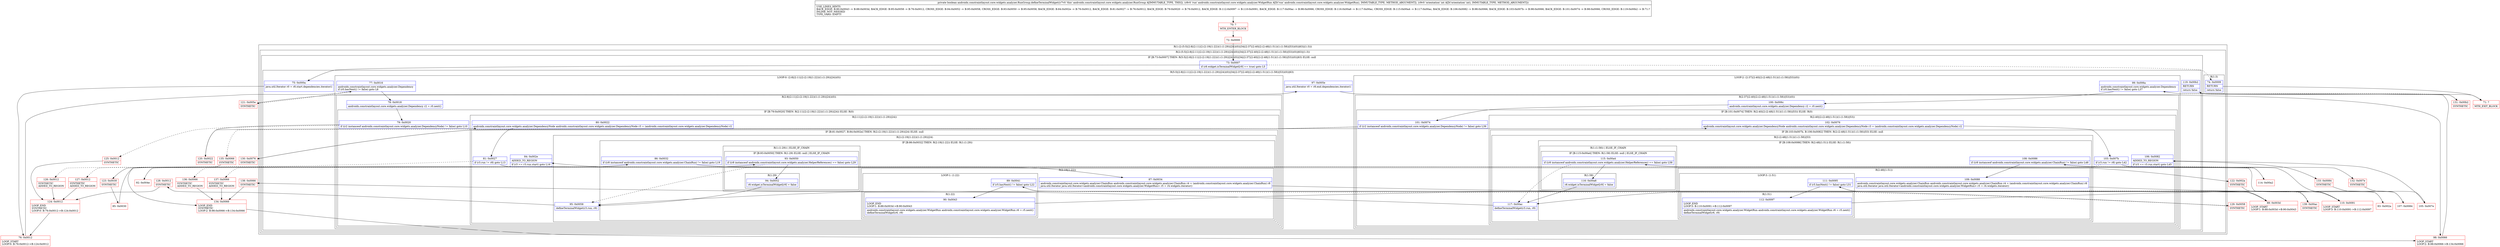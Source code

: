 digraph "CFG forandroidx.constraintlayout.core.widgets.analyzer.RunGroup.defineTerminalWidget(Landroidx\/constraintlayout\/core\/widgets\/analyzer\/WidgetRun;I)Z" {
subgraph cluster_Region_1186294621 {
label = "R(1:(2:(5:5|(2:8|(2:11|(2:(2:19|(1:22))(1:(1:29))|24))(0))|34|(2:37|(2:40|(2:(2:48|(1:51))(1:(1:58))|53))(0))|63)|(1:3)))";
node [shape=record,color=blue];
subgraph cluster_Region_458041729 {
label = "R(2:(5:5|(2:8|(2:11|(2:(2:19|(1:22))(1:(1:29))|24))(0))|34|(2:37|(2:40|(2:(2:48|(1:51))(1:(1:58))|53))(0))|63)|(1:3))";
node [shape=record,color=blue];
subgraph cluster_IfRegion_216529061 {
label = "IF [B:73:0x0007] THEN: R(5:5|(2:8|(2:11|(2:(2:19|(1:22))(1:(1:29))|24))(0))|34|(2:37|(2:40|(2:(2:48|(1:51))(1:(1:58))|53))(0))|63) ELSE: null";
node [shape=record,color=blue];
Node_73 [shape=record,label="{73\:\ 0x0007|if (r8.widget.isTerminalWidget[r9] == true) goto L5\l}"];
subgraph cluster_Region_605624735 {
label = "R(5:5|(2:8|(2:11|(2:(2:19|(1:22))(1:(1:29))|24))(0))|34|(2:37|(2:40|(2:(2:48|(1:51))(1:(1:58))|53))(0))|63)";
node [shape=record,color=blue];
Node_75 [shape=record,label="{75\:\ 0x000a|java.util.Iterator r0 = r8.start.dependencies.iterator()\l\l}"];
subgraph cluster_LoopRegion_1234919874 {
label = "LOOP:0: (2:8|(2:11|(2:(2:19|(1:22))(1:(1:29))|24))(0))";
node [shape=record,color=blue];
Node_77 [shape=record,label="{77\:\ 0x0016|androidx.constraintlayout.core.widgets.analyzer.Dependency \lif (r0.hasNext() != false) goto L8\l}"];
subgraph cluster_Region_1005082705 {
label = "R(2:8|(2:11|(2:(2:19|(1:22))(1:(1:29))|24))(0))";
node [shape=record,color=blue];
Node_78 [shape=record,label="{78\:\ 0x0018|androidx.constraintlayout.core.widgets.analyzer.Dependency r2 = r0.next()\l}"];
subgraph cluster_IfRegion_142196057 {
label = "IF [B:79:0x0020] THEN: R(2:11|(2:(2:19|(1:22))(1:(1:29))|24)) ELSE: R(0)";
node [shape=record,color=blue];
Node_79 [shape=record,label="{79\:\ 0x0020|if ((r2 instanceof androidx.constraintlayout.core.widgets.analyzer.DependencyNode) != false) goto L10\l}"];
subgraph cluster_Region_1654514239 {
label = "R(2:11|(2:(2:19|(1:22))(1:(1:29))|24))";
node [shape=record,color=blue];
Node_80 [shape=record,label="{80\:\ 0x0022|androidx.constraintlayout.core.widgets.analyzer.DependencyNode androidx.constraintlayout.core.widgets.analyzer.DependencyNode r3 = (androidx.constraintlayout.core.widgets.analyzer.DependencyNode) r2\l}"];
subgraph cluster_IfRegion_408349485 {
label = "IF [B:81:0x0027, B:84:0x002e] THEN: R(2:(2:19|(1:22))(1:(1:29))|24) ELSE: null";
node [shape=record,color=blue];
Node_81 [shape=record,label="{81\:\ 0x0027|if (r3.run != r8) goto L13\l}"];
Node_84 [shape=record,label="{84\:\ 0x002e|ADDED_TO_REGION\l|if (r3 == r3.run.start) goto L16\l}"];
subgraph cluster_Region_2085699429 {
label = "R(2:(2:19|(1:22))(1:(1:29))|24)";
node [shape=record,color=blue];
subgraph cluster_IfRegion_1690339368 {
label = "IF [B:86:0x0032] THEN: R(2:19|(1:22)) ELSE: R(1:(1:29))";
node [shape=record,color=blue];
Node_86 [shape=record,label="{86\:\ 0x0032|if ((r8 instanceof androidx.constraintlayout.core.widgets.analyzer.ChainRun) != false) goto L19\l}"];
subgraph cluster_Region_150074631 {
label = "R(2:19|(1:22))";
node [shape=record,color=blue];
Node_87 [shape=record,label="{87\:\ 0x0034|androidx.constraintlayout.core.widgets.analyzer.ChainRun androidx.constraintlayout.core.widgets.analyzer.ChainRun r4 = (androidx.constraintlayout.core.widgets.analyzer.ChainRun) r8\ljava.util.Iterator java.util.Iterator\<androidx.constraintlayout.core.widgets.analyzer.WidgetRun\> r5 = r4.widgets.iterator()\l}"];
subgraph cluster_LoopRegion_91251260 {
label = "LOOP:1: (1:22)";
node [shape=record,color=blue];
Node_89 [shape=record,label="{89\:\ 0x0041|if (r5.hasNext() != false) goto L22\l}"];
subgraph cluster_Region_718335548 {
label = "R(1:22)";
node [shape=record,color=blue];
Node_90 [shape=record,label="{90\:\ 0x0043|LOOP_END\lLOOP:1: B:88:0x003d\-\>B:90:0x0043\l|androidx.constraintlayout.core.widgets.analyzer.WidgetRun androidx.constraintlayout.core.widgets.analyzer.WidgetRun r6 = r5.next()\ldefineTerminalWidget(r6, r9)\l}"];
}
}
}
subgraph cluster_Region_1984389123 {
label = "R(1:(1:29)) | ELSE_IF_CHAIN\l";
node [shape=record,color=blue];
subgraph cluster_IfRegion_261395530 {
label = "IF [B:93:0x0050] THEN: R(1:29) ELSE: null | ELSE_IF_CHAIN\l";
node [shape=record,color=blue];
Node_93 [shape=record,label="{93\:\ 0x0050|if ((r8 instanceof androidx.constraintlayout.core.widgets.analyzer.HelperReferences) == false) goto L29\l}"];
subgraph cluster_Region_1254253460 {
label = "R(1:29)";
node [shape=record,color=blue];
Node_94 [shape=record,label="{94\:\ 0x0052|r8.widget.isTerminalWidget[r9] = false\l}"];
}
}
}
}
Node_95 [shape=record,label="{95\:\ 0x0058|defineTerminalWidget(r3.run, r9)\l}"];
}
}
}
subgraph cluster_Region_706945836 {
label = "R(0)";
node [shape=record,color=blue];
}
}
}
}
Node_97 [shape=record,label="{97\:\ 0x005e|java.util.Iterator r0 = r8.end.dependencies.iterator()\l\l}"];
subgraph cluster_LoopRegion_1730746643 {
label = "LOOP:2: (2:37|(2:40|(2:(2:48|(1:51))(1:(1:58))|53))(0))";
node [shape=record,color=blue];
Node_99 [shape=record,label="{99\:\ 0x006a|androidx.constraintlayout.core.widgets.analyzer.Dependency \lif (r0.hasNext() != false) goto L37\l}"];
subgraph cluster_Region_1278535544 {
label = "R(2:37|(2:40|(2:(2:48|(1:51))(1:(1:58))|53))(0))";
node [shape=record,color=blue];
Node_100 [shape=record,label="{100\:\ 0x006c|androidx.constraintlayout.core.widgets.analyzer.Dependency r2 = r0.next()\l}"];
subgraph cluster_IfRegion_364114857 {
label = "IF [B:101:0x0074] THEN: R(2:40|(2:(2:48|(1:51))(1:(1:58))|53)) ELSE: R(0)";
node [shape=record,color=blue];
Node_101 [shape=record,label="{101\:\ 0x0074|if ((r2 instanceof androidx.constraintlayout.core.widgets.analyzer.DependencyNode) != false) goto L39\l}"];
subgraph cluster_Region_383196644 {
label = "R(2:40|(2:(2:48|(1:51))(1:(1:58))|53))";
node [shape=record,color=blue];
Node_102 [shape=record,label="{102\:\ 0x0076|androidx.constraintlayout.core.widgets.analyzer.DependencyNode androidx.constraintlayout.core.widgets.analyzer.DependencyNode r3 = (androidx.constraintlayout.core.widgets.analyzer.DependencyNode) r2\l}"];
subgraph cluster_IfRegion_1565949155 {
label = "IF [B:103:0x007b, B:106:0x0082] THEN: R(2:(2:48|(1:51))(1:(1:58))|53) ELSE: null";
node [shape=record,color=blue];
Node_103 [shape=record,label="{103\:\ 0x007b|if (r3.run != r8) goto L42\l}"];
Node_106 [shape=record,label="{106\:\ 0x0082|ADDED_TO_REGION\l|if (r3 == r3.run.start) goto L45\l}"];
subgraph cluster_Region_646826085 {
label = "R(2:(2:48|(1:51))(1:(1:58))|53)";
node [shape=record,color=blue];
subgraph cluster_IfRegion_649758832 {
label = "IF [B:108:0x0086] THEN: R(2:48|(1:51)) ELSE: R(1:(1:58))";
node [shape=record,color=blue];
Node_108 [shape=record,label="{108\:\ 0x0086|if ((r8 instanceof androidx.constraintlayout.core.widgets.analyzer.ChainRun) != false) goto L48\l}"];
subgraph cluster_Region_1783762021 {
label = "R(2:48|(1:51))";
node [shape=record,color=blue];
Node_109 [shape=record,label="{109\:\ 0x0088|androidx.constraintlayout.core.widgets.analyzer.ChainRun androidx.constraintlayout.core.widgets.analyzer.ChainRun r4 = (androidx.constraintlayout.core.widgets.analyzer.ChainRun) r8\ljava.util.Iterator java.util.Iterator\<androidx.constraintlayout.core.widgets.analyzer.WidgetRun\> r5 = r4.widgets.iterator()\l}"];
subgraph cluster_LoopRegion_1145308406 {
label = "LOOP:3: (1:51)";
node [shape=record,color=blue];
Node_111 [shape=record,label="{111\:\ 0x0095|if (r5.hasNext() != false) goto L51\l}"];
subgraph cluster_Region_706468345 {
label = "R(1:51)";
node [shape=record,color=blue];
Node_112 [shape=record,label="{112\:\ 0x0097|LOOP_END\lLOOP:3: B:110:0x0091\-\>B:112:0x0097\l|androidx.constraintlayout.core.widgets.analyzer.WidgetRun androidx.constraintlayout.core.widgets.analyzer.WidgetRun r6 = r5.next()\ldefineTerminalWidget(r6, r9)\l}"];
}
}
}
subgraph cluster_Region_158657589 {
label = "R(1:(1:58)) | ELSE_IF_CHAIN\l";
node [shape=record,color=blue];
subgraph cluster_IfRegion_1653654852 {
label = "IF [B:115:0x00a4] THEN: R(1:58) ELSE: null | ELSE_IF_CHAIN\l";
node [shape=record,color=blue];
Node_115 [shape=record,label="{115\:\ 0x00a4|if ((r8 instanceof androidx.constraintlayout.core.widgets.analyzer.HelperReferences) == false) goto L58\l}"];
subgraph cluster_Region_1748257796 {
label = "R(1:58)";
node [shape=record,color=blue];
Node_116 [shape=record,label="{116\:\ 0x00a6|r8.widget.isTerminalWidget[r9] = false\l}"];
}
}
}
}
Node_117 [shape=record,label="{117\:\ 0x00ac|defineTerminalWidget(r3.run, r9)\l}"];
}
}
}
subgraph cluster_Region_440381562 {
label = "R(0)";
node [shape=record,color=blue];
}
}
}
}
Node_119 [shape=record,label="{119\:\ 0x00b2|RETURN\l|return false\l}"];
}
}
subgraph cluster_Region_881128012 {
label = "R(1:3)";
node [shape=record,color=blue];
Node_74 [shape=record,label="{74\:\ 0x0009|RETURN\l|return false\l}"];
}
}
}
Node_70 [shape=record,color=red,label="{70\:\ ?|MTH_ENTER_BLOCK\l}"];
Node_72 [shape=record,color=red,label="{72\:\ 0x0000}"];
Node_71 [shape=record,color=red,label="{71\:\ ?|MTH_EXIT_BLOCK\l}"];
Node_76 [shape=record,color=red,label="{76\:\ 0x0012|LOOP_START\lLOOP:0: B:76:0x0012\-\>B:124:0x0012\l}"];
Node_120 [shape=record,color=red,label="{120\:\ 0x0022|SYNTHETIC\l}"];
Node_122 [shape=record,color=red,label="{122\:\ 0x002a|SYNTHETIC\l}"];
Node_83 [shape=record,color=red,label="{83\:\ 0x002a}"];
Node_123 [shape=record,color=red,label="{123\:\ 0x0030|SYNTHETIC\l}"];
Node_85 [shape=record,color=red,label="{85\:\ 0x0030}"];
Node_88 [shape=record,color=red,label="{88\:\ 0x003d|LOOP_START\lLOOP:1: B:88:0x003d\-\>B:90:0x0043\l}"];
Node_129 [shape=record,color=red,label="{129\:\ 0x0058|SYNTHETIC\l}"];
Node_128 [shape=record,color=red,label="{128\:\ 0x0012|SYNTHETIC\l}"];
Node_124 [shape=record,color=red,label="{124\:\ 0x0012|LOOP_END\lSYNTHETIC\lLOOP:0: B:76:0x0012\-\>B:124:0x0012\l}"];
Node_92 [shape=record,color=red,label="{92\:\ 0x004e}"];
Node_127 [shape=record,color=red,label="{127\:\ 0x0012|SYNTHETIC\lADDED_TO_REGION\l}"];
Node_126 [shape=record,color=red,label="{126\:\ 0x0012|SYNTHETIC\lADDED_TO_REGION\l}"];
Node_125 [shape=record,color=red,label="{125\:\ 0x0012|SYNTHETIC\l}"];
Node_121 [shape=record,color=red,label="{121\:\ 0x005e|SYNTHETIC\l}"];
Node_98 [shape=record,color=red,label="{98\:\ 0x0066|LOOP_START\lLOOP:2: B:98:0x0066\-\>B:134:0x0066\l}"];
Node_130 [shape=record,color=red,label="{130\:\ 0x0076|SYNTHETIC\l}"];
Node_132 [shape=record,color=red,label="{132\:\ 0x007e|SYNTHETIC\l}"];
Node_105 [shape=record,color=red,label="{105\:\ 0x007e}"];
Node_133 [shape=record,color=red,label="{133\:\ 0x0084|SYNTHETIC\l}"];
Node_107 [shape=record,color=red,label="{107\:\ 0x0084}"];
Node_110 [shape=record,color=red,label="{110\:\ 0x0091|LOOP_START\lLOOP:3: B:110:0x0091\-\>B:112:0x0097\l}"];
Node_139 [shape=record,color=red,label="{139\:\ 0x00ac|SYNTHETIC\l}"];
Node_138 [shape=record,color=red,label="{138\:\ 0x0066|SYNTHETIC\l}"];
Node_134 [shape=record,color=red,label="{134\:\ 0x0066|LOOP_END\lSYNTHETIC\lLOOP:2: B:98:0x0066\-\>B:134:0x0066\l}"];
Node_114 [shape=record,color=red,label="{114\:\ 0x00a2}"];
Node_137 [shape=record,color=red,label="{137\:\ 0x0066|SYNTHETIC\lADDED_TO_REGION\l}"];
Node_136 [shape=record,color=red,label="{136\:\ 0x0066|SYNTHETIC\lADDED_TO_REGION\l}"];
Node_135 [shape=record,color=red,label="{135\:\ 0x0066|SYNTHETIC\l}"];
Node_131 [shape=record,color=red,label="{131\:\ 0x00b2|SYNTHETIC\l}"];
MethodNode[shape=record,label="{private boolean androidx.constraintlayout.core.widgets.analyzer.RunGroup.defineTerminalWidget((r7v0 'this' androidx.constraintlayout.core.widgets.analyzer.RunGroup A[IMMUTABLE_TYPE, THIS]), (r8v0 'run' androidx.constraintlayout.core.widgets.analyzer.WidgetRun A[D('run' androidx.constraintlayout.core.widgets.analyzer.WidgetRun), IMMUTABLE_TYPE, METHOD_ARGUMENT]), (r9v0 'orientation' int A[D('orientation' int), IMMUTABLE_TYPE, METHOD_ARGUMENT]))  | USE_LINES_HINTS\lBACK_EDGE: B:90:0x0043 \-\> B:88:0x003d, BACK_EDGE: B:95:0x0058 \-\> B:76:0x0012, CROSS_EDGE: B:94:0x0052 \-\> B:95:0x0058, CROSS_EDGE: B:93:0x0050 \-\> B:95:0x0058, BACK_EDGE: B:84:0x002e \-\> B:76:0x0012, BACK_EDGE: B:81:0x0027 \-\> B:76:0x0012, BACK_EDGE: B:79:0x0020 \-\> B:76:0x0012, BACK_EDGE: B:112:0x0097 \-\> B:110:0x0091, BACK_EDGE: B:117:0x00ac \-\> B:98:0x0066, CROSS_EDGE: B:116:0x00a6 \-\> B:117:0x00ac, CROSS_EDGE: B:115:0x00a4 \-\> B:117:0x00ac, BACK_EDGE: B:106:0x0082 \-\> B:98:0x0066, BACK_EDGE: B:103:0x007b \-\> B:98:0x0066, BACK_EDGE: B:101:0x0074 \-\> B:98:0x0066, CROSS_EDGE: B:119:0x00b2 \-\> B:71:?\lINLINE_NOT_NEEDED\lTYPE_VARS: EMPTY\l}"];
MethodNode -> Node_70;Node_73 -> Node_74[style=dashed];
Node_73 -> Node_75;
Node_75 -> Node_76;
Node_77 -> Node_78;
Node_77 -> Node_121[style=dashed];
Node_78 -> Node_79;
Node_79 -> Node_120;
Node_79 -> Node_125[style=dashed];
Node_80 -> Node_81;
Node_81 -> Node_122;
Node_81 -> Node_126[style=dashed];
Node_84 -> Node_123;
Node_84 -> Node_127[style=dashed];
Node_86 -> Node_87;
Node_86 -> Node_92[style=dashed];
Node_87 -> Node_88;
Node_89 -> Node_90;
Node_89 -> Node_129[style=dashed];
Node_90 -> Node_88;
Node_93 -> Node_94;
Node_93 -> Node_95[style=dashed];
Node_94 -> Node_95;
Node_95 -> Node_128;
Node_97 -> Node_98;
Node_99 -> Node_100;
Node_99 -> Node_131[style=dashed];
Node_100 -> Node_101;
Node_101 -> Node_130;
Node_101 -> Node_135[style=dashed];
Node_102 -> Node_103;
Node_103 -> Node_132;
Node_103 -> Node_136[style=dashed];
Node_106 -> Node_133;
Node_106 -> Node_137[style=dashed];
Node_108 -> Node_109;
Node_108 -> Node_114[style=dashed];
Node_109 -> Node_110;
Node_111 -> Node_112;
Node_111 -> Node_139[style=dashed];
Node_112 -> Node_110;
Node_115 -> Node_116;
Node_115 -> Node_117[style=dashed];
Node_116 -> Node_117;
Node_117 -> Node_138;
Node_119 -> Node_71;
Node_74 -> Node_71;
Node_70 -> Node_72;
Node_72 -> Node_73;
Node_76 -> Node_77;
Node_120 -> Node_80;
Node_122 -> Node_83;
Node_83 -> Node_84;
Node_123 -> Node_85;
Node_85 -> Node_86;
Node_88 -> Node_89;
Node_129 -> Node_95;
Node_128 -> Node_124;
Node_124 -> Node_76;
Node_92 -> Node_93;
Node_127 -> Node_124;
Node_126 -> Node_124;
Node_125 -> Node_124;
Node_121 -> Node_97;
Node_98 -> Node_99;
Node_130 -> Node_102;
Node_132 -> Node_105;
Node_105 -> Node_106;
Node_133 -> Node_107;
Node_107 -> Node_108;
Node_110 -> Node_111;
Node_139 -> Node_117;
Node_138 -> Node_134;
Node_134 -> Node_98;
Node_114 -> Node_115;
Node_137 -> Node_134;
Node_136 -> Node_134;
Node_135 -> Node_134;
Node_131 -> Node_119;
}

